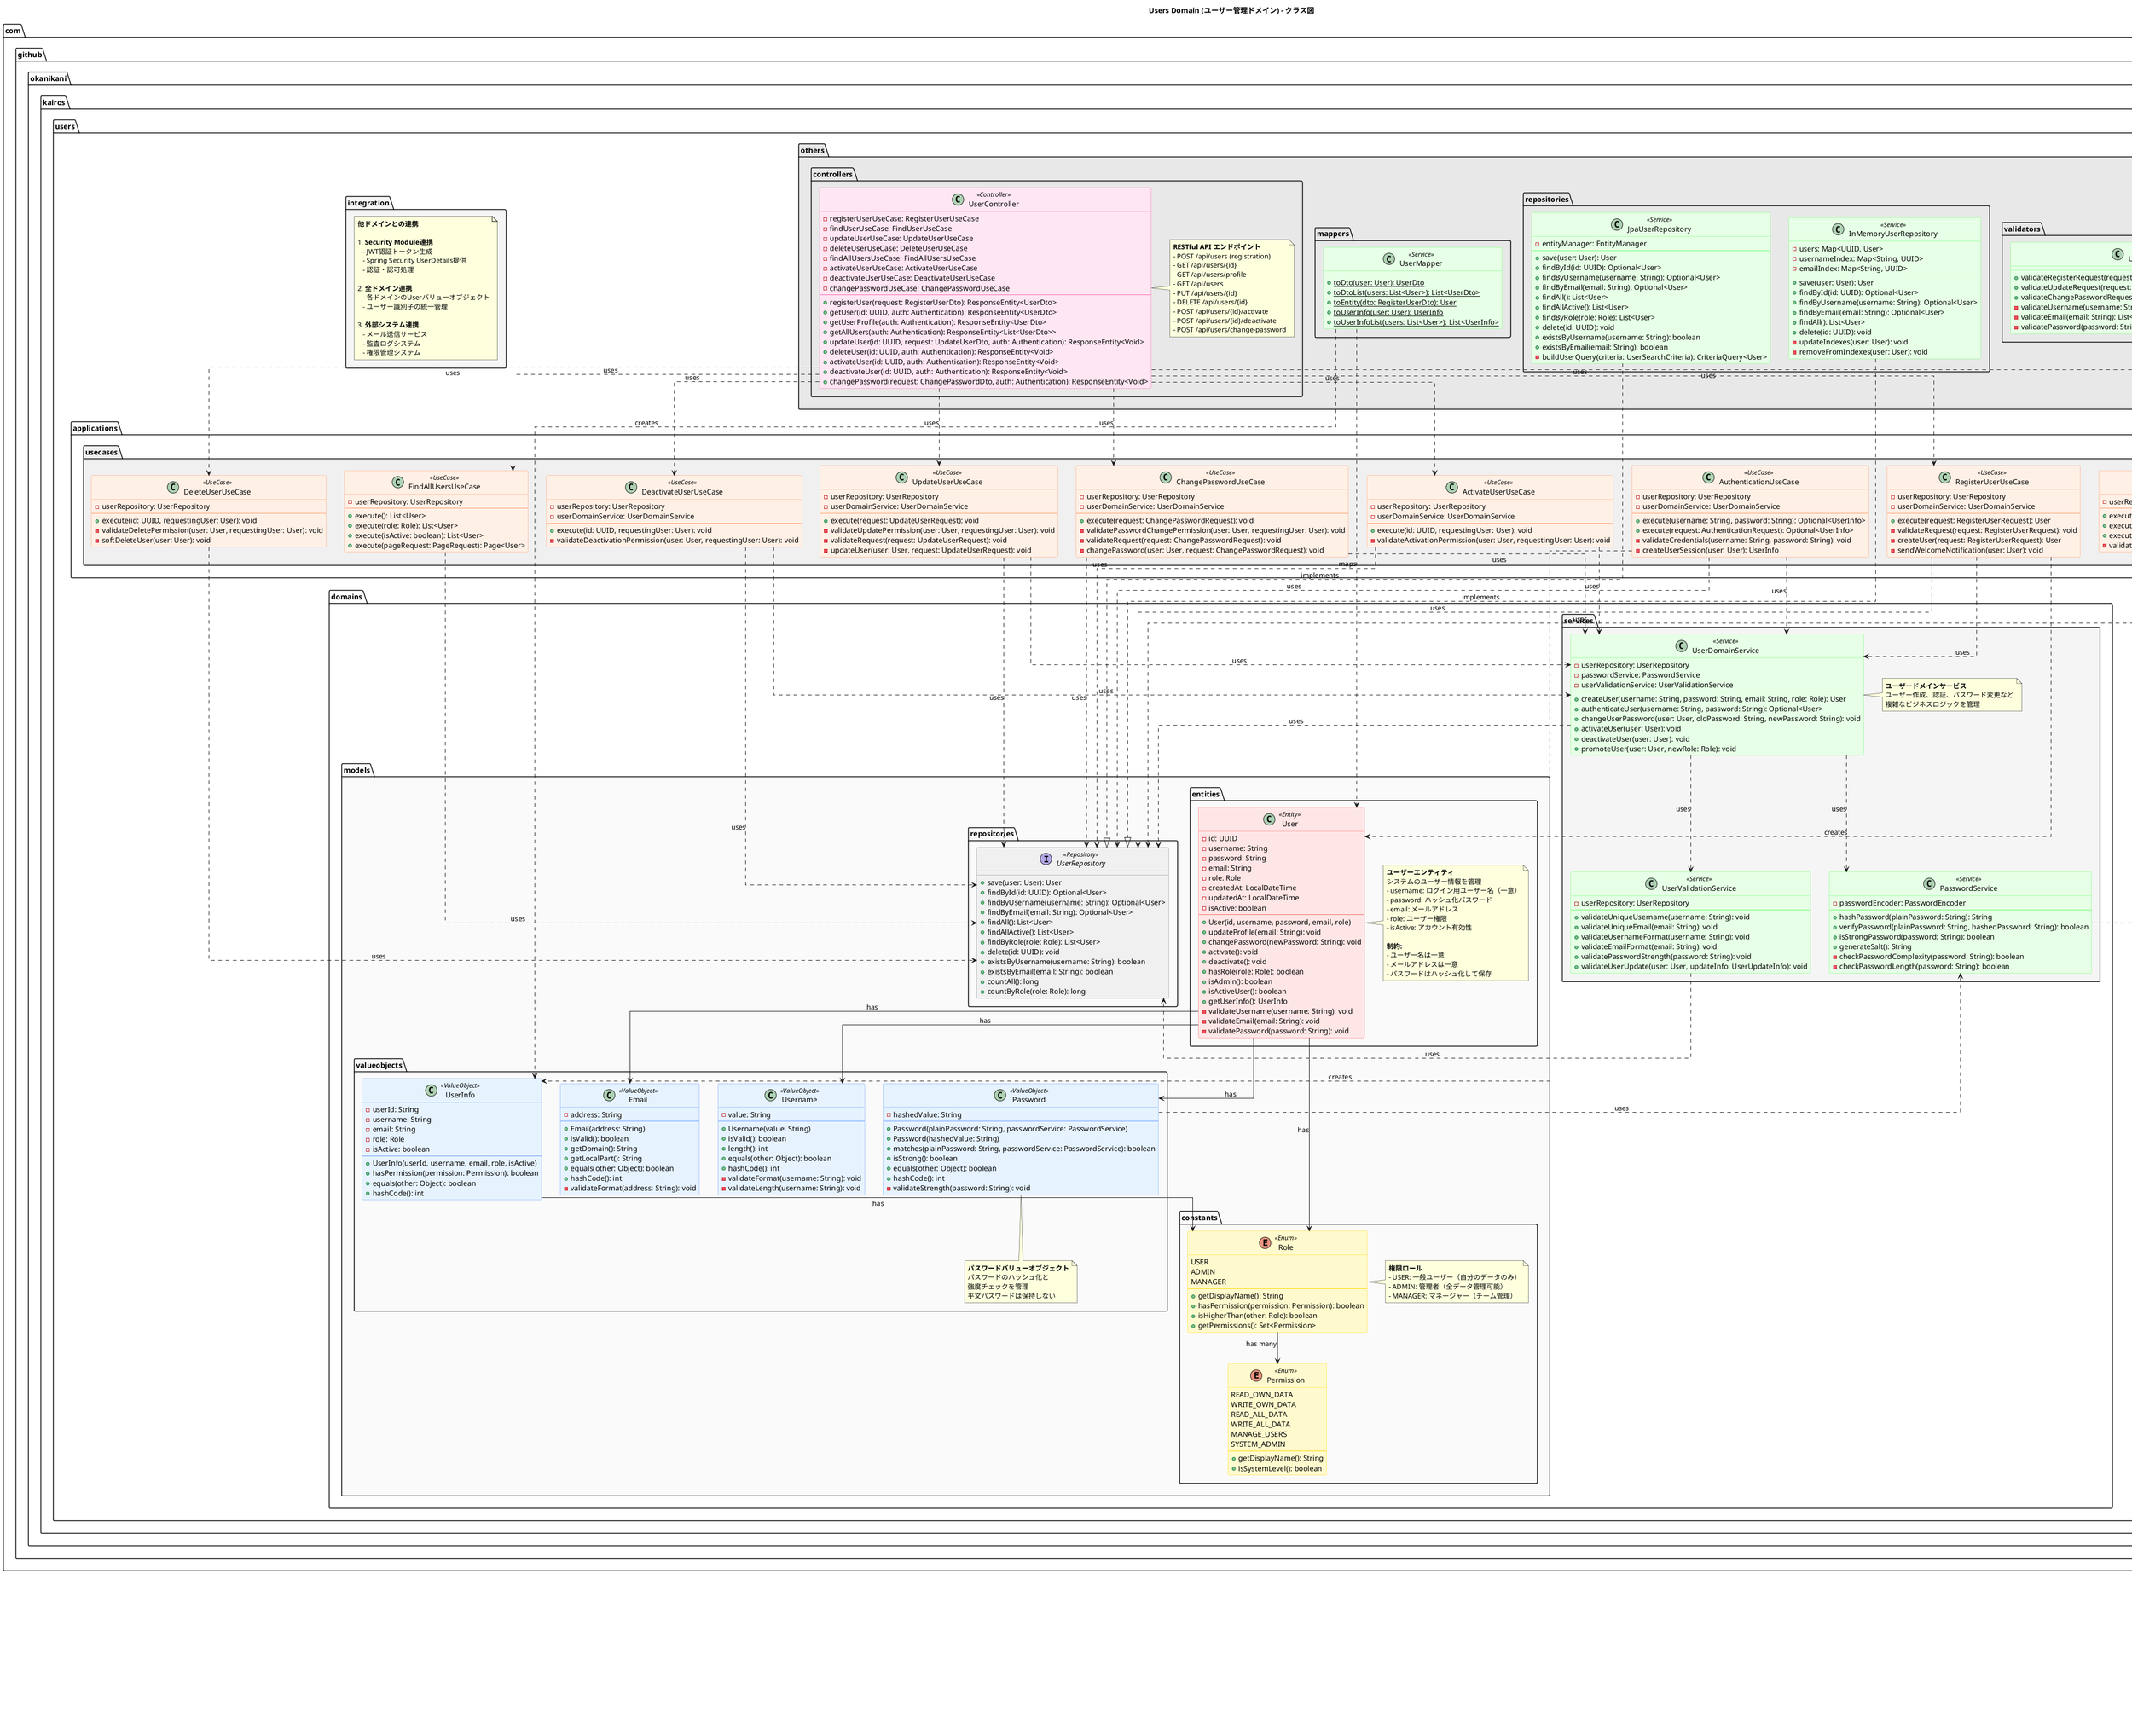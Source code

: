 @startuml users-domain-class-diagram

!define ENTITY class
!define VALUE_OBJECT class
!define ENUM enum
!define INTERFACE interface
!define SERVICE class
!define REPOSITORY interface
!define CONTROLLER class
!define USECASE class

skinparam linetype ortho
skinparam groupInheritance 2

' Color scheme
skinparam class {
  BackgroundColor<<Entity>> #FFE6E6
  BorderColor<<Entity>> #FF6666
  BackgroundColor<<ValueObject>> #E6F3FF
  BorderColor<<ValueObject>> #6699FF
  BackgroundColor<<Enum>> #FFFACD
  BorderColor<<Enum>> #FFD700
  BackgroundColor<<Service>> #E6FFE6
  BorderColor<<Service>> #66FF66
  BackgroundColor<<Repository>> #F0F0F0
  BorderColor<<Repository>> #808080
  BackgroundColor<<Controller>> #FFE6F3
  BorderColor<<Controller>> #FF66B2
  BackgroundColor<<UseCase>> #FFF0E6
  BorderColor<<UseCase>> #FF9966
  BackgroundColor<<Interface>> #E6E6FA
  BorderColor<<Interface>> #9370DB
}

title Users Domain (ユーザー管理ドメイン) - クラス図

package "com.github.okanikani.kairos.users" {
  
  ' ===== Domain Models Layer =====
  package "domains.models" #FAFAFA {
    
    package "entities" {
      ENTITY User <<Entity>> {
        - id: UUID
        - username: String
        - password: String
        - email: String
        - role: Role
        - createdAt: LocalDateTime
        - updatedAt: LocalDateTime
        - isActive: boolean
        --
        + User(id, username, password, email, role)
        + updateProfile(email: String): void
        + changePassword(newPassword: String): void
        + activate(): void
        + deactivate(): void
        + hasRole(role: Role): boolean
        + isAdmin(): boolean
        + isActiveUser(): boolean
        + getUserInfo(): UserInfo
        - validateUsername(username: String): void
        - validateEmail(email: String): void
        - validatePassword(password: String): void
      }
      
      note right of User
        **ユーザーエンティティ**
        システムのユーザー情報を管理
        - username: ログイン用ユーザー名（一意）
        - password: ハッシュ化パスワード
        - email: メールアドレス
        - role: ユーザー権限
        - isActive: アカウント有効性
        
        **制約:**
        - ユーザー名は一意
        - メールアドレスは一意
        - パスワードはハッシュ化して保存
      end note
    }
    
    package "valueobjects" {
      VALUE_OBJECT UserInfo <<ValueObject>> {
        - userId: String
        - username: String
        - email: String
        - role: Role
        - isActive: boolean
        --
        + UserInfo(userId, username, email, role, isActive)
        + hasPermission(permission: Permission): boolean
        + equals(other: Object): boolean
        + hashCode(): int
      }
      
      VALUE_OBJECT Email <<ValueObject>> {
        - address: String
        --
        + Email(address: String)
        + isValid(): boolean
        + getDomain(): String
        + getLocalPart(): String
        + equals(other: Object): boolean
        + hashCode(): int
        - validateFormat(address: String): void
      }
      
      VALUE_OBJECT Username <<ValueObject>> {
        - value: String
        --
        + Username(value: String)
        + isValid(): boolean
        + length(): int
        + equals(other: Object): boolean
        + hashCode(): int
        - validateFormat(username: String): void
        - validateLength(username: String): void
      }
      
      VALUE_OBJECT Password <<ValueObject>> {
        - hashedValue: String
        --
        + Password(plainPassword: String, passwordService: PasswordService)
        + Password(hashedValue: String)
        + matches(plainPassword: String, passwordService: PasswordService): boolean
        + isStrong(): boolean
        + equals(other: Object): boolean
        + hashCode(): int
        - validateStrength(password: String): void
      }
      
      note bottom of Password
        **パスワードバリューオブジェクト**
        パスワードのハッシュ化と
        強度チェックを管理
        平文パスワードは保持しない
      end note
    }
    
    package "constants" {
      ENUM Role <<Enum>> {
        USER
        ADMIN
        MANAGER
        --
        + getDisplayName(): String
        + hasPermission(permission: Permission): boolean
        + isHigherThan(other: Role): boolean
        + getPermissions(): Set<Permission>
      }
      
      ENUM Permission <<Enum>> {
        READ_OWN_DATA
        WRITE_OWN_DATA
        READ_ALL_DATA
        WRITE_ALL_DATA
        MANAGE_USERS
        SYSTEM_ADMIN
        --
        + getDisplayName(): String
        + isSystemLevel(): boolean
      }
      
      note right of Role
        **権限ロール**
        - USER: 一般ユーザー（自分のデータのみ）
        - ADMIN: 管理者（全データ管理可能）
        - MANAGER: マネージャー（チーム管理）
      end note
    }
    
    package "repositories" {
      REPOSITORY UserRepository <<Repository>> {
        + save(user: User): User
        + findById(id: UUID): Optional<User>
        + findByUsername(username: String): Optional<User>
        + findByEmail(email: String): Optional<User>
        + findAll(): List<User>
        + findAllActive(): List<User>
        + findByRole(role: Role): List<User>
        + delete(id: UUID): void
        + existsByUsername(username: String): boolean
        + existsByEmail(email: String): boolean
        + countAll(): long
        + countByRole(role: Role): long
      }
    }
  }
  
  ' ===== Domain Services Layer =====
  package "domains.services" #F5F5F5 {
    
    SERVICE PasswordService <<Service>> {
      - passwordEncoder: PasswordEncoder
      --
      + hashPassword(plainPassword: String): String
      + verifyPassword(plainPassword: String, hashedPassword: String): boolean
      + isStrongPassword(password: String): boolean
      + generateSalt(): String
      - checkPasswordComplexity(password: String): boolean
      - checkPasswordLength(password: String): boolean
    }
    
    SERVICE UserValidationService <<Service>> {
      - userRepository: UserRepository
      --
      + validateUniqueUsername(username: String): void
      + validateUniqueEmail(email: String): void
      + validateUsernameFormat(username: String): void
      + validateEmailFormat(email: String): void
      + validatePasswordStrength(password: String): void
      + validateUserUpdate(user: User, updateInfo: UserUpdateInfo): void
    }
    
    SERVICE UserDomainService <<Service>> {
      - userRepository: UserRepository
      - passwordService: PasswordService
      - userValidationService: UserValidationService
      --
      + createUser(username: String, password: String, email: String, role: Role): User
      + authenticateUser(username: String, password: String): Optional<User>
      + changeUserPassword(user: User, oldPassword: String, newPassword: String): void
      + activateUser(user: User): void
      + deactivateUser(user: User): void
      + promoteUser(user: User, newRole: Role): void
    }
    
    note right of UserDomainService
      **ユーザードメインサービス**
      ユーザー作成、認証、パスワード変更など
      複雑なビジネスロジックを管理
    end note
  }
  
  ' ===== Application Services Layer =====
  package "applications.usecases" #F0F0F0 {
    
    USECASE RegisterUserUseCase <<UseCase>> {
      - userRepository: UserRepository
      - userDomainService: UserDomainService
      --
      + execute(request: RegisterUserRequest): User
      - validateRequest(request: RegisterUserRequest): void
      - createUser(request: RegisterUserRequest): User
      - sendWelcomeNotification(user: User): void
    }
    
    USECASE AuthenticationUseCase <<UseCase>> {
      - userRepository: UserRepository
      - userDomainService: UserDomainService
      --
      + execute(username: String, password: String): Optional<UserInfo>
      + execute(request: AuthenticationRequest): Optional<UserInfo>
      - validateCredentials(username: String, password: String): void
      - createUserSession(user: User): UserInfo
    }
    
    USECASE FindUserUseCase <<UseCase>> {
      - userRepository: UserRepository
      --
      + execute(id: UUID): User
      + execute(username: String): Optional<User>
      + execute(email: String): Optional<User>
      - validateUserExists(id: UUID): void
    }
    
    USECASE UpdateUserUseCase <<UseCase>> {
      - userRepository: UserRepository
      - userDomainService: UserDomainService
      --
      + execute(request: UpdateUserRequest): void
      - validateUpdatePermission(user: User, requestingUser: User): void
      - validateRequest(request: UpdateUserRequest): void
      - updateUser(user: User, request: UpdateUserRequest): void
    }
    
    USECASE ChangePasswordUseCase <<UseCase>> {
      - userRepository: UserRepository
      - userDomainService: UserDomainService
      --
      + execute(request: ChangePasswordRequest): void
      - validatePasswordChangePermission(user: User, requestingUser: User): void
      - validateRequest(request: ChangePasswordRequest): void
      - changePassword(user: User, request: ChangePasswordRequest): void
    }
    
    USECASE DeleteUserUseCase <<UseCase>> {
      - userRepository: UserRepository
      --
      + execute(id: UUID, requestingUser: User): void
      - validateDeletePermission(user: User, requestingUser: User): void
      - softDeleteUser(user: User): void
    }
    
    USECASE FindAllUsersUseCase <<UseCase>> {
      - userRepository: UserRepository
      --
      + execute(): List<User>
      + execute(role: Role): List<User>
      + execute(isActive: boolean): List<User>
      + execute(pageRequest: PageRequest): Page<User>
    }
    
    USECASE ActivateUserUseCase <<UseCase>> {
      - userRepository: UserRepository
      - userDomainService: UserDomainService
      --
      + execute(id: UUID, requestingUser: User): void
      - validateActivationPermission(user: User, requestingUser: User): void
    }
    
    USECASE DeactivateUserUseCase <<UseCase>> {
      - userRepository: UserRepository
      - userDomainService: UserDomainService
      --
      + execute(id: UUID, requestingUser: User): void
      - validateDeactivationPermission(user: User, requestingUser: User): void
    }
  }
  
  ' ===== Interface Adapters Layer =====
  package "others" #E8E8E8 {
    
    package "controllers" {
      CONTROLLER UserController <<Controller>> {
        - registerUserUseCase: RegisterUserUseCase
        - findUserUseCase: FindUserUseCase
        - updateUserUseCase: UpdateUserUseCase
        - deleteUserUseCase: DeleteUserUseCase
        - findAllUsersUseCase: FindAllUsersUseCase
        - activateUserUseCase: ActivateUserUseCase
        - deactivateUserUseCase: DeactivateUserUseCase
        - changePasswordUseCase: ChangePasswordUseCase
        --
        + registerUser(request: RegisterUserDto): ResponseEntity<UserDto>
        + getUser(id: UUID, auth: Authentication): ResponseEntity<UserDto>
        + getUserProfile(auth: Authentication): ResponseEntity<UserDto>
        + getAllUsers(auth: Authentication): ResponseEntity<List<UserDto>>
        + updateUser(id: UUID, request: UpdateUserDto, auth: Authentication): ResponseEntity<Void>
        + deleteUser(id: UUID, auth: Authentication): ResponseEntity<Void>
        + activateUser(id: UUID, auth: Authentication): ResponseEntity<Void>
        + deactivateUser(id: UUID, auth: Authentication): ResponseEntity<Void>
        + changePassword(request: ChangePasswordDto, auth: Authentication): ResponseEntity<Void>
      }
      
      note right of UserController
        **RESTful API エンドポイント**
        - POST /api/users (registration)
        - GET /api/users/{id}
        - GET /api/users/profile
        - GET /api/users
        - PUT /api/users/{id}
        - DELETE /api/users/{id}
        - POST /api/users/{id}/activate
        - POST /api/users/{id}/deactivate
        - POST /api/users/change-password
      end note
    }
    
    package "repositories" {
      SERVICE JpaUserRepository <<Service>> {
        - entityManager: EntityManager
        --
        + save(user: User): User
        + findById(id: UUID): Optional<User>
        + findByUsername(username: String): Optional<User>
        + findByEmail(email: String): Optional<User>
        + findAll(): List<User>
        + findAllActive(): List<User>
        + findByRole(role: Role): List<User>
        + delete(id: UUID): void
        + existsByUsername(username: String): boolean
        + existsByEmail(email: String): boolean
        - buildUserQuery(criteria: UserSearchCriteria): CriteriaQuery<User>
      }
      
      SERVICE InMemoryUserRepository <<Service>> {
        - users: Map<UUID, User>
        - usernameIndex: Map<String, UUID>
        - emailIndex: Map<String, UUID>
        --
        + save(user: User): User
        + findById(id: UUID): Optional<User>
        + findByUsername(username: String): Optional<User>
        + findByEmail(email: String): Optional<User>
        + findAll(): List<User>
        + delete(id: UUID): void
        - updateIndexes(user: User): void
        - removeFromIndexes(user: User): void
      }
    }
    
    package "mappers" {
      SERVICE UserMapper <<Service>> {
        + {static} toDto(user: User): UserDto
        + {static} toDtoList(users: List<User>): List<UserDto>
        + {static} toEntity(dto: RegisterUserDto): User
        + {static} toUserInfo(user: User): UserInfo
        + {static} toUserInfoList(users: List<User>): List<UserInfo>
      }
    }
    
    package "validators" {
      SERVICE UserRequestValidator <<Service>> {
        + validateRegisterRequest(request: RegisterUserDto): ValidationResult
        + validateUpdateRequest(request: UpdateUserDto): ValidationResult
        + validateChangePasswordRequest(request: ChangePasswordDto): ValidationResult
        - validateUsername(username: String): List<String>
        - validateEmail(email: String): List<String>
        - validatePassword(password: String): List<String>
      }
    }
  }
  
  ' ===== External Integration =====
  package "integration" #F5F5F5 {
    
    note as IntegrationNote
      **他ドメインとの連携**
      
      1. **Security Module連携**
         - JWT認証トークン生成
         - Spring Security UserDetails提供
         - 認証・認可処理
      
      2. **全ドメイン連携**
         - 各ドメインのUserバリューオブジェクト
         - ユーザー識別子の統一管理
      
      3. **外部システム連携**
         - メール送信サービス
         - 監査ログシステム
         - 権限管理システム
    end note
  }
}

' ===== Relationships =====

' Entity relationships
User --> Role : has
User --> Email : has
User --> Username : has
User --> Password : has
UserInfo --> Role : has

' Value Object relationships
Password ..> PasswordService : uses
Role --> Permission : "has many"

' Domain Service relationships
UserDomainService ..> UserRepository : uses
UserDomainService ..> PasswordService : uses
UserDomainService ..> UserValidationService : uses
UserValidationService ..> UserRepository : uses
PasswordService ..> "BCrypt" : uses

' Use Case relationships
RegisterUserUseCase ..> UserRepository : uses
RegisterUserUseCase ..> UserDomainService : uses
RegisterUserUseCase ..> User : creates

AuthenticationUseCase ..> UserRepository : uses
AuthenticationUseCase ..> UserDomainService : uses
AuthenticationUseCase ..> UserInfo : creates

FindUserUseCase ..> UserRepository : uses
UpdateUserUseCase ..> UserRepository : uses
UpdateUserUseCase ..> UserDomainService : uses
ChangePasswordUseCase ..> UserRepository : uses
ChangePasswordUseCase ..> UserDomainService : uses
DeleteUserUseCase ..> UserRepository : uses
FindAllUsersUseCase ..> UserRepository : uses
ActivateUserUseCase ..> UserRepository : uses
ActivateUserUseCase ..> UserDomainService : uses
DeactivateUserUseCase ..> UserRepository : uses
DeactivateUserUseCase ..> UserDomainService : uses

' Controller relationships
UserController ..> RegisterUserUseCase : uses
UserController ..> FindUserUseCase : uses
UserController ..> UpdateUserUseCase : uses
UserController ..> DeleteUserUseCase : uses
UserController ..> FindAllUsersUseCase : uses
UserController ..> ActivateUserUseCase : uses
UserController ..> DeactivateUserUseCase : uses
UserController ..> ChangePasswordUseCase : uses

' Repository implementations
JpaUserRepository ..|> UserRepository : implements
InMemoryUserRepository ..|> UserRepository : implements

' Mapper relationships
UserMapper ..> User : maps
UserMapper ..> UserInfo : creates

' Validator relationships
UserRequestValidator ..> "Validation Rules" : applies

' Legend
legend right
  |= 記号 |= 意味 |
  | <<Entity>> | エンティティ |
  | <<ValueObject>> | バリューオブジェクト |
  | <<Enum>> | 列挙型 |
  | <<Service>> | ドメインサービス |
  | <<UseCase>> | ユースケース |
  | <<Repository>> | リポジトリインターフェース |
  | <<Controller>> | RESTコントローラー |
  
  **セキュリティ原則:**
  - パスワードは必ずハッシュ化
  - ユーザー名・メールアドレスは一意
  - 権限ベースアクセス制御
  - ソフトデリート（論理削除）
endlegend

@enduml